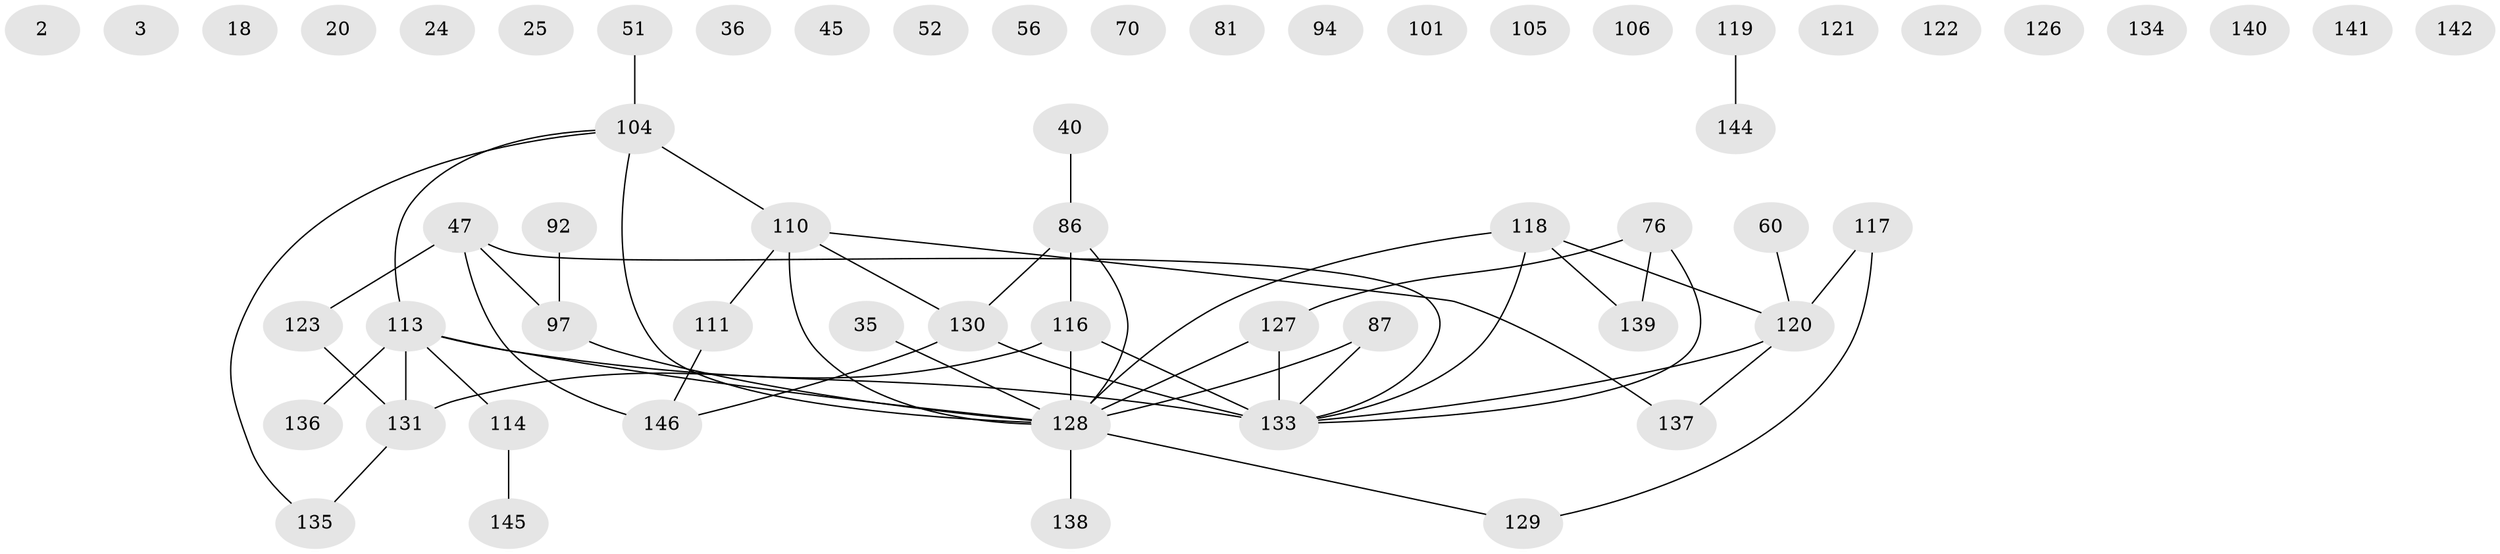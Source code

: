 // original degree distribution, {4: 0.1232876712328767, 0: 0.15753424657534246, 1: 0.1643835616438356, 2: 0.2808219178082192, 3: 0.1917808219178082, 6: 0.03424657534246575, 5: 0.03424657534246575, 7: 0.00684931506849315, 8: 0.00684931506849315}
// Generated by graph-tools (version 1.1) at 2025/43/03/04/25 21:43:59]
// undirected, 58 vertices, 53 edges
graph export_dot {
graph [start="1"]
  node [color=gray90,style=filled];
  2;
  3;
  18;
  20;
  24;
  25;
  35;
  36;
  40;
  45;
  47;
  51;
  52;
  56;
  60;
  70;
  76 [super="+31"];
  81;
  86;
  87 [super="+59+77"];
  92 [super="+44"];
  94;
  97 [super="+66"];
  101;
  104 [super="+46+98"];
  105;
  106;
  110 [super="+75+85"];
  111 [super="+100"];
  113 [super="+68+88"];
  114;
  116 [super="+38+99"];
  117 [super="+8+34+80"];
  118 [super="+102"];
  119;
  120 [super="+109"];
  121;
  122;
  123 [super="+62"];
  126;
  127 [super="+43+54+93+32+95+69"];
  128 [super="+125+124"];
  129 [super="+82"];
  130 [super="+84"];
  131 [super="+5+10"];
  133 [super="+15+108+115"];
  134;
  135;
  136;
  137 [super="+132"];
  138;
  139;
  140;
  141;
  142;
  144;
  145;
  146 [super="+72+143"];
  35 -- 128;
  40 -- 86;
  47 -- 97 [weight=2];
  47 -- 146 [weight=2];
  47 -- 123;
  47 -- 133;
  51 -- 104;
  60 -- 120;
  76 -- 139;
  76 -- 133 [weight=2];
  76 -- 127;
  86 -- 116 [weight=3];
  86 -- 130;
  86 -- 128;
  87 -- 128;
  87 -- 133;
  92 -- 97;
  97 -- 128 [weight=2];
  104 -- 110 [weight=2];
  104 -- 113 [weight=2];
  104 -- 135;
  104 -- 128 [weight=2];
  110 -- 128 [weight=2];
  110 -- 130 [weight=2];
  110 -- 111;
  110 -- 137;
  111 -- 146;
  113 -- 131;
  113 -- 136;
  113 -- 114;
  113 -- 128;
  113 -- 133;
  114 -- 145;
  116 -- 128 [weight=5];
  116 -- 131 [weight=2];
  116 -- 133 [weight=3];
  117 -- 129;
  117 -- 120;
  118 -- 139;
  118 -- 120 [weight=2];
  118 -- 128 [weight=2];
  118 -- 133;
  119 -- 144;
  120 -- 133;
  120 -- 137;
  123 -- 131;
  127 -- 128 [weight=4];
  127 -- 133 [weight=2];
  128 -- 129;
  128 -- 138;
  130 -- 146;
  130 -- 133;
  131 -- 135;
}
